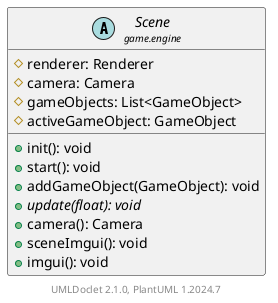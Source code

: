 @startuml
    set namespaceSeparator none
    hide empty fields
    hide empty methods

    abstract class "<size:14>Scene\n<size:10>game.engine" as game.engine.Scene [[Scene.html]] {
        #renderer: Renderer
        #camera: Camera
        #gameObjects: List<GameObject>
        #activeGameObject: GameObject
        +init(): void
        +start(): void
        +addGameObject(GameObject): void
        {abstract} +update(float): void
        +camera(): Camera
        +sceneImgui(): void
        +imgui(): void
    }

    center footer UMLDoclet 2.1.0, PlantUML %version()
@enduml

